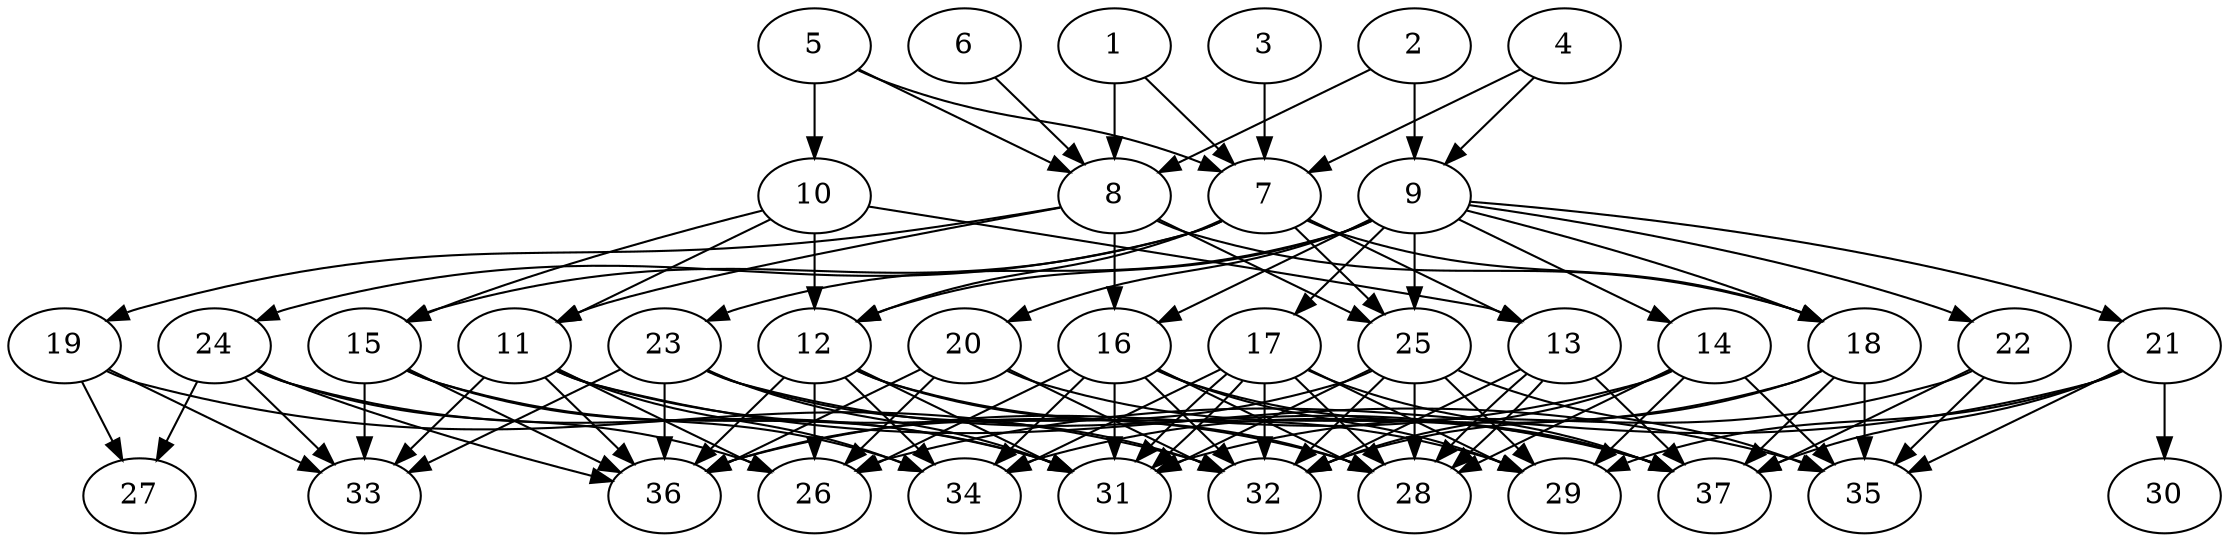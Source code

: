 // DAG (tier=3-complex, mode=data, n=37, ccr=0.540, fat=0.726, density=0.646, regular=0.237, jump=0.280, mindata=4194304, maxdata=33554432)
// DAG automatically generated by daggen at Sun Aug 24 16:33:35 2025
// /home/ermia/Project/Environments/daggen/bin/daggen --dot --ccr 0.540 --fat 0.726 --regular 0.237 --density 0.646 --jump 0.280 --mindata 4194304 --maxdata 33554432 -n 37 
digraph G {
  1 [size="2219759292608734560256", alpha="0.06", expect_size="1109879646304367280128"]
  1 -> 7 [size ="1361321098477568"]
  1 -> 8 [size ="1361321098477568"]
  2 [size="551883269582512448", alpha="0.10", expect_size="275941634791256224"]
  2 -> 8 [size ="927311926919168"]
  2 -> 9 [size ="927311926919168"]
  3 [size="15783072668431668", alpha="0.16", expect_size="7891536334215834"]
  3 -> 7 [size ="534457710804992"]
  4 [size="1120591103256220928", alpha="0.12", expect_size="560295551628110464"]
  4 -> 7 [size ="682651841200128"]
  4 -> 9 [size ="682651841200128"]
  5 [size="2771963999172221440", alpha="0.04", expect_size="1385981999586110720"]
  5 -> 7 [size ="1861854934597632"]
  5 -> 8 [size ="1861854934597632"]
  5 -> 10 [size ="1861854934597632"]
  6 [size="1916444995829764608", alpha="0.11", expect_size="958222497914882304"]
  6 -> 8 [size ="1612378504429568"]
  7 [size="509938389289105620992", alpha="0.06", expect_size="254969194644552810496"]
  7 -> 12 [size ="510624668844032"]
  7 -> 13 [size ="510624668844032"]
  7 -> 15 [size ="510624668844032"]
  7 -> 18 [size ="510624668844032"]
  7 -> 24 [size ="510624668844032"]
  7 -> 25 [size ="510624668844032"]
  8 [size="2076701434973332480", alpha="0.10", expect_size="1038350717486666240"]
  8 -> 11 [size ="717284779753472"]
  8 -> 16 [size ="717284779753472"]
  8 -> 18 [size ="717284779753472"]
  8 -> 19 [size ="717284779753472"]
  8 -> 25 [size ="717284779753472"]
  9 [size="12277691465229168", alpha="0.06", expect_size="6138845732614584"]
  9 -> 12 [size ="410220119457792"]
  9 -> 14 [size ="410220119457792"]
  9 -> 16 [size ="410220119457792"]
  9 -> 17 [size ="410220119457792"]
  9 -> 18 [size ="410220119457792"]
  9 -> 20 [size ="410220119457792"]
  9 -> 21 [size ="410220119457792"]
  9 -> 22 [size ="410220119457792"]
  9 -> 23 [size ="410220119457792"]
  9 -> 25 [size ="410220119457792"]
  10 [size="3577499203905249792", alpha="0.12", expect_size="1788749601952624896"]
  10 -> 11 [size ="2642935808000000"]
  10 -> 12 [size ="2642935808000000"]
  10 -> 13 [size ="2642935808000000"]
  10 -> 15 [size ="2642935808000000"]
  11 [size="17580932557355056365568", alpha="0.18", expect_size="8790466278677528182784"]
  11 -> 26 [size ="5409011759316992"]
  11 -> 28 [size ="5409011759316992"]
  11 -> 33 [size ="5409011759316992"]
  11 -> 34 [size ="5409011759316992"]
  11 -> 35 [size ="5409011759316992"]
  11 -> 36 [size ="5409011759316992"]
  12 [size="797460372870957891584", alpha="0.11", expect_size="398730186435478945792"]
  12 -> 26 [size ="687959271538688"]
  12 -> 28 [size ="687959271538688"]
  12 -> 29 [size ="687959271538688"]
  12 -> 31 [size ="687959271538688"]
  12 -> 34 [size ="687959271538688"]
  12 -> 36 [size ="687959271538688"]
  13 [size="7754195943667652608", alpha="0.17", expect_size="3877097971833826304"]
  13 -> 28 [size ="2841899631116288"]
  13 -> 28 [size ="2841899631116288"]
  13 -> 32 [size ="2841899631116288"]
  13 -> 37 [size ="2841899631116288"]
  14 [size="37465770286993504", alpha="0.06", expect_size="18732885143496752"]
  14 -> 28 [size ="670447750348800"]
  14 -> 29 [size ="670447750348800"]
  14 -> 32 [size ="670447750348800"]
  14 -> 35 [size ="670447750348800"]
  14 -> 36 [size ="670447750348800"]
  15 [size="35306559049348857987072", alpha="0.03", expect_size="17653279524674428993536"]
  15 -> 31 [size ="8609810299748352"]
  15 -> 33 [size ="8609810299748352"]
  15 -> 34 [size ="8609810299748352"]
  15 -> 36 [size ="8609810299748352"]
  16 [size="15694101617836032000000", alpha="0.16", expect_size="7847050808918016000000"]
  16 -> 26 [size ="5014730833920000"]
  16 -> 28 [size ="5014730833920000"]
  16 -> 29 [size ="5014730833920000"]
  16 -> 31 [size ="5014730833920000"]
  16 -> 32 [size ="5014730833920000"]
  16 -> 34 [size ="5014730833920000"]
  16 -> 37 [size ="5014730833920000"]
  17 [size="16565444095083306", alpha="0.12", expect_size="8282722047541653"]
  17 -> 28 [size ="532450862170112"]
  17 -> 29 [size ="532450862170112"]
  17 -> 31 [size ="532450862170112"]
  17 -> 31 [size ="532450862170112"]
  17 -> 32 [size ="532450862170112"]
  17 -> 34 [size ="532450862170112"]
  17 -> 37 [size ="532450862170112"]
  18 [size="19315377340482890760192", alpha="0.10", expect_size="9657688670241445380096"]
  18 -> 32 [size ="5759155235192832"]
  18 -> 34 [size ="5759155235192832"]
  18 -> 35 [size ="5759155235192832"]
  18 -> 37 [size ="5759155235192832"]
  19 [size="193565969271402624", alpha="0.16", expect_size="96782984635701312"]
  19 -> 27 [size ="4325232126984192"]
  19 -> 32 [size ="4325232126984192"]
  19 -> 33 [size ="4325232126984192"]
  20 [size="321247655216006592", alpha="0.05", expect_size="160623827608003296"]
  20 -> 26 [size ="5389857673183232"]
  20 -> 32 [size ="5389857673183232"]
  20 -> 36 [size ="5389857673183232"]
  20 -> 37 [size ="5389857673183232"]
  21 [size="94175234370061408", alpha="0.19", expect_size="47087617185030704"]
  21 -> 26 [size ="5957778145280000"]
  21 -> 29 [size ="5957778145280000"]
  21 -> 30 [size ="5957778145280000"]
  21 -> 35 [size ="5957778145280000"]
  21 -> 37 [size ="5957778145280000"]
  22 [size="295108750268176896", alpha="0.19", expect_size="147554375134088448"]
  22 -> 31 [size ="8919453072883712"]
  22 -> 35 [size ="8919453072883712"]
  22 -> 37 [size ="8919453072883712"]
  23 [size="41615212298179968", alpha="0.18", expect_size="20807606149089984"]
  23 -> 31 [size ="742479586394112"]
  23 -> 32 [size ="742479586394112"]
  23 -> 33 [size ="742479586394112"]
  23 -> 36 [size ="742479586394112"]
  23 -> 37 [size ="742479586394112"]
  24 [size="192820271598519136", alpha="0.15", expect_size="96410135799259568"]
  24 -> 26 [size ="3820135173324800"]
  24 -> 27 [size ="3820135173324800"]
  24 -> 31 [size ="3820135173324800"]
  24 -> 33 [size ="3820135173324800"]
  24 -> 36 [size ="3820135173324800"]
  25 [size="783801930674115444736", alpha="0.19", expect_size="391900965337057722368"]
  25 -> 28 [size ="680081361993728"]
  25 -> 29 [size ="680081361993728"]
  25 -> 31 [size ="680081361993728"]
  25 -> 32 [size ="680081361993728"]
  25 -> 35 [size ="680081361993728"]
  25 -> 36 [size ="680081361993728"]
  26 [size="249527179766729216", alpha="0.09", expect_size="124763589883364608"]
  27 [size="2536929752682519552", alpha="0.19", expect_size="1268464876341259776"]
  28 [size="276219519567515584", alpha="0.12", expect_size="138109759783757792"]
  29 [size="145431375720075712", alpha="0.16", expect_size="72715687860037856"]
  30 [size="282263324053151360", alpha="0.18", expect_size="141131662026575680"]
  31 [size="12444232401022035968", alpha="0.05", expect_size="6222116200511017984"]
  32 [size="11969914665519290515456", alpha="0.16", expect_size="5984957332759645257728"]
  33 [size="2323268470107263488", alpha="0.03", expect_size="1161634235053631744"]
  34 [size="151025332075097184", alpha="0.03", expect_size="75512666037548592"]
  35 [size="1003498842505382272", alpha="0.18", expect_size="501749421252691136"]
  36 [size="8931960688446246223872", alpha="0.07", expect_size="4465980344223123111936"]
  37 [size="1910748030715764736", alpha="0.07", expect_size="955374015357882368"]
}